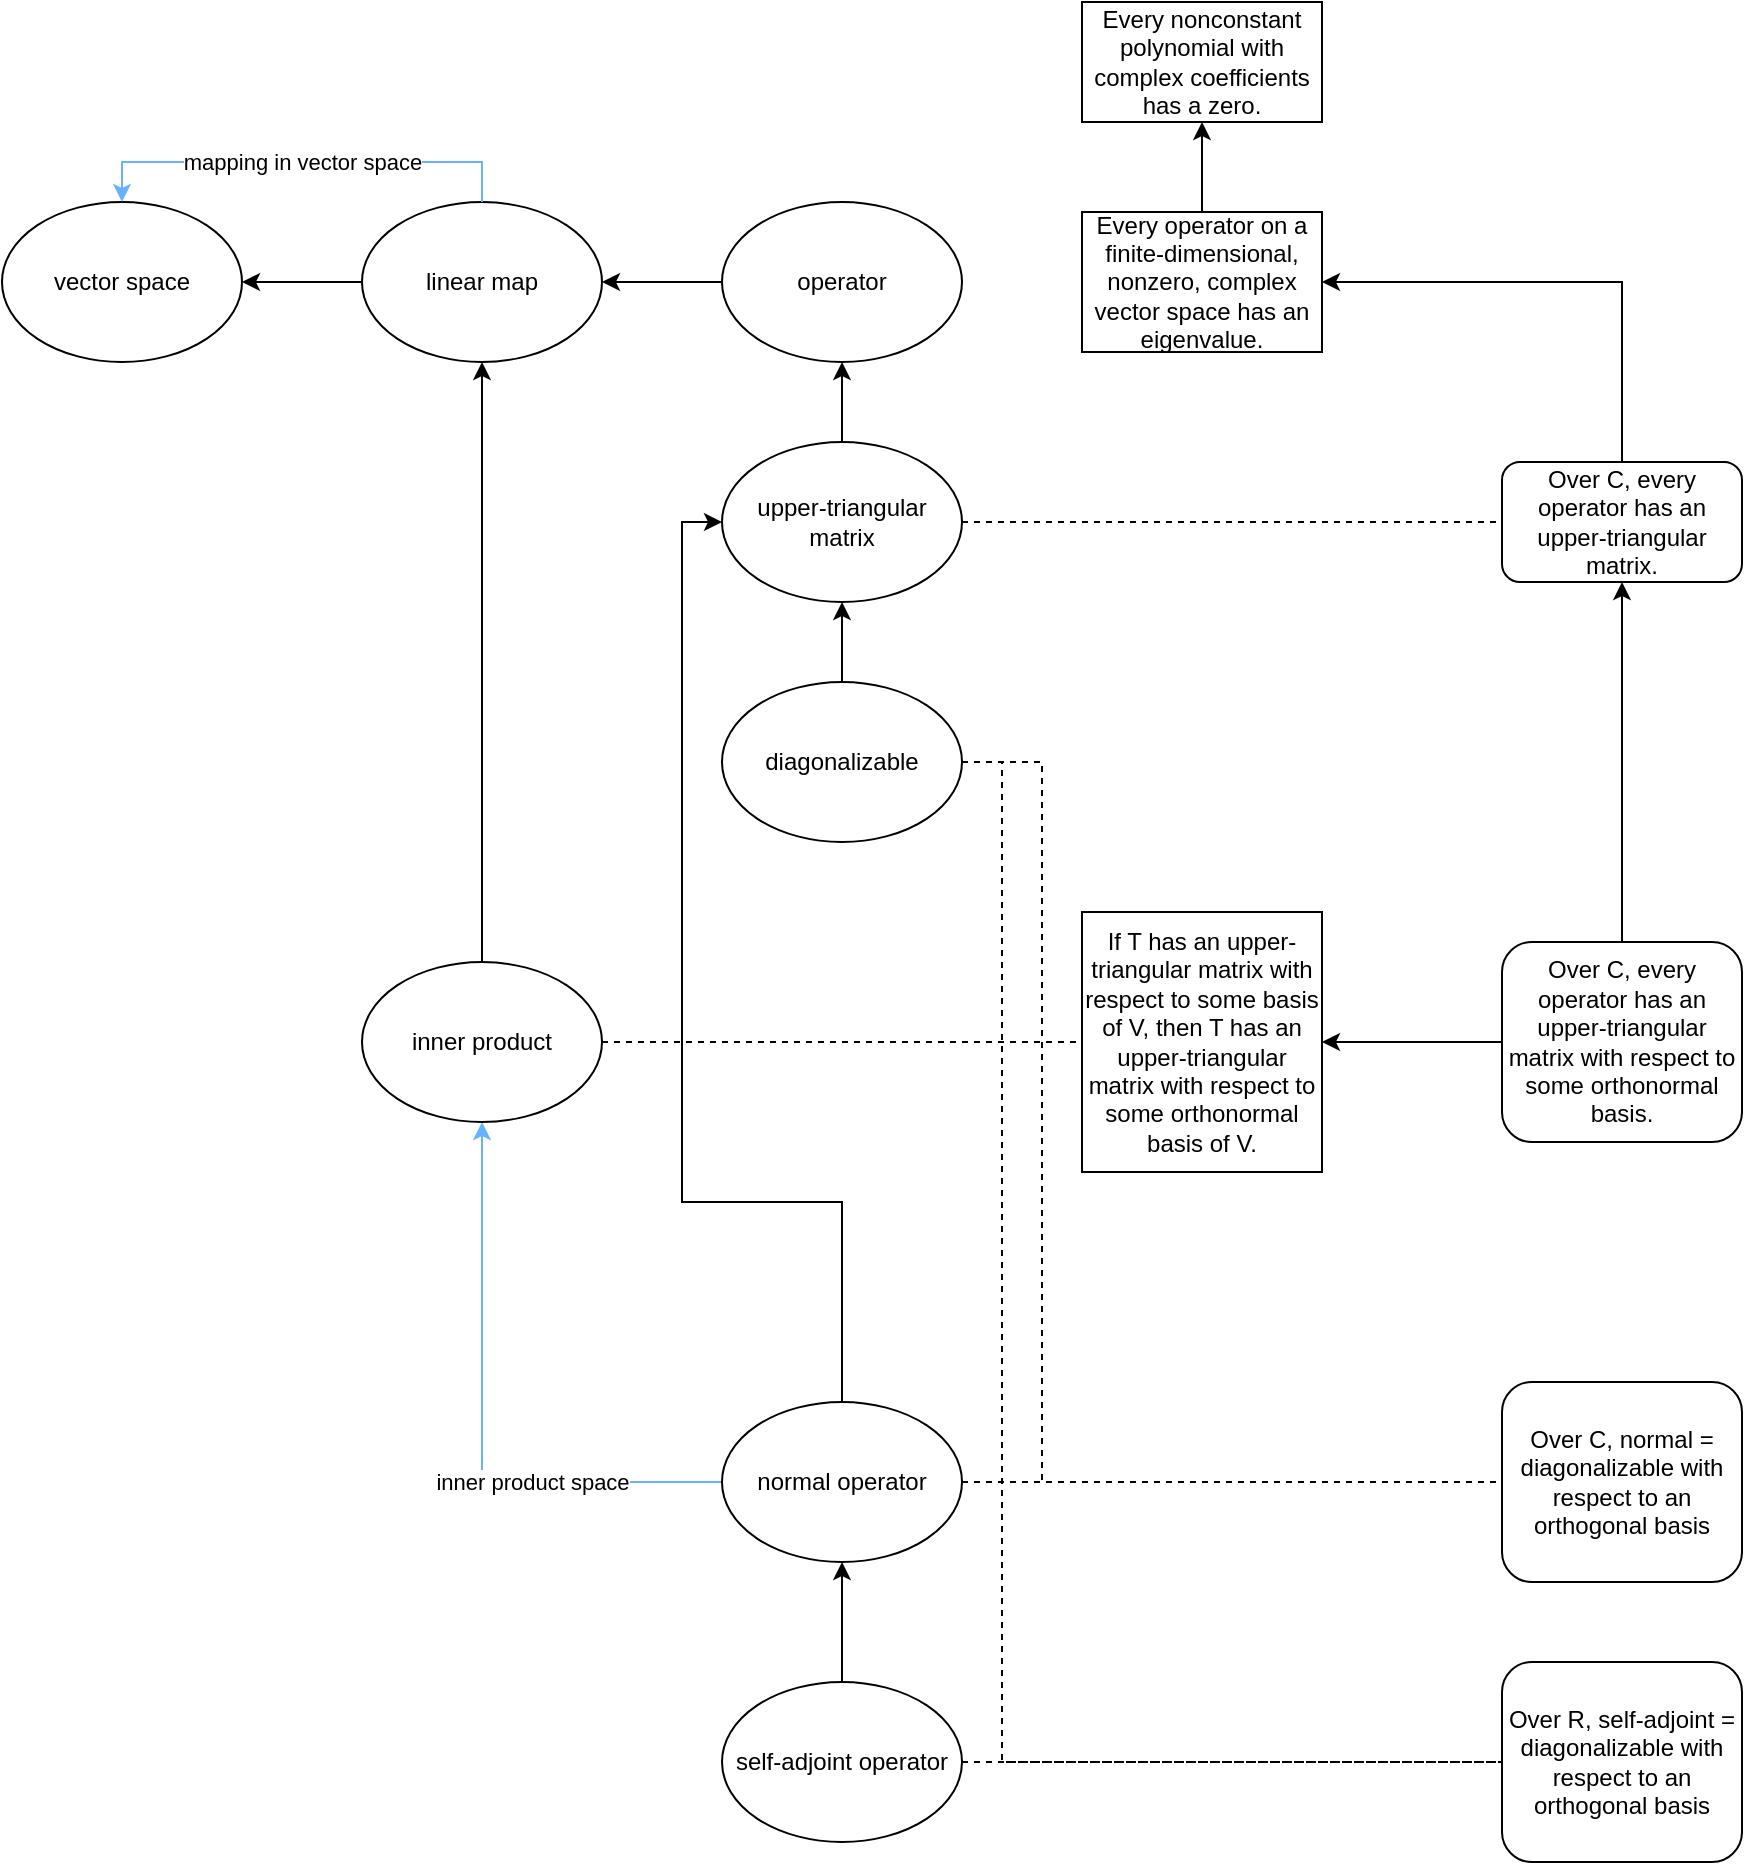 <mxfile version="16.6.3" type="github">
  <diagram id="R2lEEEUBdFMjLlhIrx00" name="Page-1">
    <mxGraphModel dx="1038" dy="571" grid="1" gridSize="10" guides="1" tooltips="1" connect="1" arrows="1" fold="1" page="1" pageScale="1" pageWidth="850" pageHeight="1100" math="0" shadow="0" extFonts="Permanent Marker^https://fonts.googleapis.com/css?family=Permanent+Marker">
      <root>
        <mxCell id="0" />
        <mxCell id="1" parent="0" />
        <mxCell id="TR_t00KWOiKgYVMql85I-5" style="edgeStyle=orthogonalEdgeStyle;rounded=0;orthogonalLoop=1;jettySize=auto;html=1;exitX=0;exitY=0.5;exitDx=0;exitDy=0;entryX=1;entryY=0.5;entryDx=0;entryDy=0;" edge="1" parent="1" source="TR_t00KWOiKgYVMql85I-4" target="TR_t00KWOiKgYVMql85I-1">
          <mxGeometry relative="1" as="geometry">
            <mxPoint x="310" y="200" as="targetPoint" />
          </mxGeometry>
        </mxCell>
        <mxCell id="TR_t00KWOiKgYVMql85I-1" value="linear map" style="ellipse;whiteSpace=wrap;html=1;" vertex="1" parent="1">
          <mxGeometry x="180" y="100" width="120" height="80" as="geometry" />
        </mxCell>
        <mxCell id="TR_t00KWOiKgYVMql85I-3" style="edgeStyle=orthogonalEdgeStyle;rounded=0;orthogonalLoop=1;jettySize=auto;html=1;exitX=0;exitY=0.5;exitDx=0;exitDy=0;entryX=1;entryY=0.5;entryDx=0;entryDy=0;" edge="1" parent="1" source="TR_t00KWOiKgYVMql85I-1" target="TR_t00KWOiKgYVMql85I-2">
          <mxGeometry relative="1" as="geometry">
            <mxPoint x="100" y="220" as="targetPoint" />
          </mxGeometry>
        </mxCell>
        <mxCell id="TR_t00KWOiKgYVMql85I-21" style="edgeStyle=orthogonalEdgeStyle;rounded=0;orthogonalLoop=1;jettySize=auto;html=1;entryX=0.5;entryY=1;entryDx=0;entryDy=0;" edge="1" parent="1" source="TR_t00KWOiKgYVMql85I-20" target="TR_t00KWOiKgYVMql85I-1">
          <mxGeometry relative="1" as="geometry">
            <mxPoint x="180" y="260" as="targetPoint" />
            <Array as="points" />
          </mxGeometry>
        </mxCell>
        <mxCell id="TR_t00KWOiKgYVMql85I-2" value="vector space" style="ellipse;whiteSpace=wrap;html=1;" vertex="1" parent="1">
          <mxGeometry y="100" width="120" height="80" as="geometry" />
        </mxCell>
        <mxCell id="TR_t00KWOiKgYVMql85I-17" style="edgeStyle=orthogonalEdgeStyle;rounded=0;orthogonalLoop=1;jettySize=auto;html=1;exitX=0.5;exitY=0;exitDx=0;exitDy=0;entryX=0.5;entryY=1;entryDx=0;entryDy=0;" edge="1" parent="1" source="TR_t00KWOiKgYVMql85I-6" target="TR_t00KWOiKgYVMql85I-4">
          <mxGeometry relative="1" as="geometry">
            <mxPoint x="470" y="190" as="targetPoint" />
          </mxGeometry>
        </mxCell>
        <mxCell id="TR_t00KWOiKgYVMql85I-4" value="operator" style="ellipse;whiteSpace=wrap;html=1;" vertex="1" parent="1">
          <mxGeometry x="360" y="100" width="120" height="80" as="geometry" />
        </mxCell>
        <mxCell id="TR_t00KWOiKgYVMql85I-24" style="edgeStyle=orthogonalEdgeStyle;rounded=0;orthogonalLoop=1;jettySize=auto;html=1;exitX=0.5;exitY=0;exitDx=0;exitDy=0;entryX=0.5;entryY=1;entryDx=0;entryDy=0;" edge="1" parent="1" source="TR_t00KWOiKgYVMql85I-18" target="TR_t00KWOiKgYVMql85I-6">
          <mxGeometry relative="1" as="geometry">
            <mxPoint x="510" y="320" as="targetPoint" />
          </mxGeometry>
        </mxCell>
        <mxCell id="TR_t00KWOiKgYVMql85I-6" value="upper-triangular matrix" style="ellipse;whiteSpace=wrap;html=1;" vertex="1" parent="1">
          <mxGeometry x="360" y="220" width="120" height="80" as="geometry" />
        </mxCell>
        <mxCell id="TR_t00KWOiKgYVMql85I-15" style="edgeStyle=orthogonalEdgeStyle;rounded=0;orthogonalLoop=1;jettySize=auto;html=1;exitX=0.5;exitY=0;exitDx=0;exitDy=0;entryX=0.5;entryY=1;entryDx=0;entryDy=0;" edge="1" parent="1" source="TR_t00KWOiKgYVMql85I-10" target="TR_t00KWOiKgYVMql85I-9">
          <mxGeometry relative="1" as="geometry">
            <mxPoint x="710" y="80" as="targetPoint" />
          </mxGeometry>
        </mxCell>
        <mxCell id="TR_t00KWOiKgYVMql85I-9" value="&lt;span&gt;Every nonconstant polynomial with complex coefficients has a zero.&lt;/span&gt;" style="rounded=0;whiteSpace=wrap;html=1;" vertex="1" parent="1">
          <mxGeometry x="540" width="120" height="60" as="geometry" />
        </mxCell>
        <mxCell id="TR_t00KWOiKgYVMql85I-12" style="edgeStyle=orthogonalEdgeStyle;rounded=0;orthogonalLoop=1;jettySize=auto;html=1;exitX=0.5;exitY=0;exitDx=0;exitDy=0;entryX=1;entryY=0.5;entryDx=0;entryDy=0;" edge="1" parent="1" source="TR_t00KWOiKgYVMql85I-13" target="TR_t00KWOiKgYVMql85I-10">
          <mxGeometry relative="1" as="geometry">
            <mxPoint x="690" y="110" as="targetPoint" />
          </mxGeometry>
        </mxCell>
        <mxCell id="TR_t00KWOiKgYVMql85I-10" value="&lt;span&gt;Every operator on a finite-dimensional, nonzero, complex vector space has an eigenvalue.&lt;/span&gt;" style="rounded=0;whiteSpace=wrap;html=1;" vertex="1" parent="1">
          <mxGeometry x="540" y="105" width="120" height="70" as="geometry" />
        </mxCell>
        <mxCell id="TR_t00KWOiKgYVMql85I-29" style="edgeStyle=orthogonalEdgeStyle;rounded=0;orthogonalLoop=1;jettySize=auto;html=1;exitX=0.5;exitY=0;exitDx=0;exitDy=0;entryX=0.5;entryY=1;entryDx=0;entryDy=0;" edge="1" parent="1" source="TR_t00KWOiKgYVMql85I-28" target="TR_t00KWOiKgYVMql85I-13">
          <mxGeometry relative="1" as="geometry">
            <mxPoint x="720" y="370" as="targetPoint" />
          </mxGeometry>
        </mxCell>
        <mxCell id="TR_t00KWOiKgYVMql85I-13" value="Over C, every operator has an upper-triangular matrix." style="rounded=1;whiteSpace=wrap;html=1;" vertex="1" parent="1">
          <mxGeometry x="750" y="230" width="120" height="60" as="geometry" />
        </mxCell>
        <mxCell id="TR_t00KWOiKgYVMql85I-18" value="diagonalizable" style="ellipse;whiteSpace=wrap;html=1;" vertex="1" parent="1">
          <mxGeometry x="360" y="340" width="120" height="80" as="geometry" />
        </mxCell>
        <mxCell id="TR_t00KWOiKgYVMql85I-53" style="edgeStyle=orthogonalEdgeStyle;rounded=0;orthogonalLoop=1;jettySize=auto;html=1;exitX=0;exitY=0.5;exitDx=0;exitDy=0;shadow=0;strokeColor=#66B2FF;fillColor=#97D077;entryX=0.5;entryY=1;entryDx=0;entryDy=0;" edge="1" parent="1" source="TR_t00KWOiKgYVMql85I-32" target="TR_t00KWOiKgYVMql85I-20">
          <mxGeometry relative="1" as="geometry">
            <mxPoint x="200" y="590" as="targetPoint" />
          </mxGeometry>
        </mxCell>
        <mxCell id="TR_t00KWOiKgYVMql85I-54" value="inner product space" style="edgeLabel;html=1;align=center;verticalAlign=middle;resizable=0;points=[];" vertex="1" connectable="0" parent="TR_t00KWOiKgYVMql85I-53">
          <mxGeometry x="-0.363" relative="1" as="geometry">
            <mxPoint as="offset" />
          </mxGeometry>
        </mxCell>
        <mxCell id="TR_t00KWOiKgYVMql85I-20" value="inner product" style="ellipse;whiteSpace=wrap;html=1;" vertex="1" parent="1">
          <mxGeometry x="180" y="480" width="120" height="80" as="geometry" />
        </mxCell>
        <mxCell id="TR_t00KWOiKgYVMql85I-30" style="edgeStyle=orthogonalEdgeStyle;rounded=0;orthogonalLoop=1;jettySize=auto;html=1;exitX=0;exitY=0.5;exitDx=0;exitDy=0;entryX=1;entryY=0.5;entryDx=0;entryDy=0;" edge="1" parent="1" source="TR_t00KWOiKgYVMql85I-28" target="TR_t00KWOiKgYVMql85I-31">
          <mxGeometry relative="1" as="geometry">
            <mxPoint x="660" y="520" as="sourcePoint" />
            <mxPoint x="710" y="590" as="targetPoint" />
          </mxGeometry>
        </mxCell>
        <mxCell id="TR_t00KWOiKgYVMql85I-28" value="Over C, every operator has an upper-triangular matrix with respect to some orthonormal basis." style="rounded=1;whiteSpace=wrap;html=1;" vertex="1" parent="1">
          <mxGeometry x="750" y="470" width="120" height="100" as="geometry" />
        </mxCell>
        <mxCell id="TR_t00KWOiKgYVMql85I-31" value="&lt;span&gt;If T has an upper-triangular matrix with respect to some basis of V, then T has an upper-triangular matrix with respect to some orthonormal basis of V.&lt;/span&gt;" style="rounded=0;whiteSpace=wrap;html=1;" vertex="1" parent="1">
          <mxGeometry x="540" y="455" width="120" height="130" as="geometry" />
        </mxCell>
        <mxCell id="TR_t00KWOiKgYVMql85I-57" style="edgeStyle=orthogonalEdgeStyle;rounded=0;orthogonalLoop=1;jettySize=auto;html=1;exitX=0.5;exitY=0;exitDx=0;exitDy=0;shadow=0;strokeColor=#000000;fillColor=#97D077;entryX=0.5;entryY=1;entryDx=0;entryDy=0;" edge="1" parent="1" source="TR_t00KWOiKgYVMql85I-56" target="TR_t00KWOiKgYVMql85I-32">
          <mxGeometry relative="1" as="geometry">
            <mxPoint x="470" y="810" as="targetPoint" />
          </mxGeometry>
        </mxCell>
        <mxCell id="TR_t00KWOiKgYVMql85I-75" style="edgeStyle=orthogonalEdgeStyle;rounded=0;orthogonalLoop=1;jettySize=auto;html=1;exitX=0.5;exitY=0;exitDx=0;exitDy=0;entryX=0;entryY=0.5;entryDx=0;entryDy=0;shadow=0;strokeColor=#000000;fillColor=#007FFF;" edge="1" parent="1" source="TR_t00KWOiKgYVMql85I-32" target="TR_t00KWOiKgYVMql85I-6">
          <mxGeometry relative="1" as="geometry">
            <Array as="points">
              <mxPoint x="420" y="600" />
              <mxPoint x="340" y="600" />
              <mxPoint x="340" y="260" />
            </Array>
          </mxGeometry>
        </mxCell>
        <mxCell id="TR_t00KWOiKgYVMql85I-32" value="normal operator" style="ellipse;whiteSpace=wrap;html=1;" vertex="1" parent="1">
          <mxGeometry x="360" y="700" width="120" height="80" as="geometry" />
        </mxCell>
        <mxCell id="TR_t00KWOiKgYVMql85I-56" value="self-adjoint operator" style="ellipse;whiteSpace=wrap;html=1;" vertex="1" parent="1">
          <mxGeometry x="360" y="840" width="120" height="80" as="geometry" />
        </mxCell>
        <mxCell id="TR_t00KWOiKgYVMql85I-58" value="Over C, normal = diagonalizable with respect to an orthogonal basis" style="rounded=1;whiteSpace=wrap;html=1;" vertex="1" parent="1">
          <mxGeometry x="750" y="690" width="120" height="100" as="geometry" />
        </mxCell>
        <mxCell id="TR_t00KWOiKgYVMql85I-63" value="Over R, self-adjoint = diagonalizable with respect to an orthogonal basis" style="rounded=1;whiteSpace=wrap;html=1;" vertex="1" parent="1">
          <mxGeometry x="750" y="830" width="120" height="100" as="geometry" />
        </mxCell>
        <mxCell id="TR_t00KWOiKgYVMql85I-69" style="edgeStyle=orthogonalEdgeStyle;rounded=0;orthogonalLoop=1;jettySize=auto;html=1;exitX=0.5;exitY=0;exitDx=0;exitDy=0;entryX=0.5;entryY=0;entryDx=0;entryDy=0;shadow=0;strokeColor=#66B2FF;fillColor=#97D077;" edge="1" parent="1" source="TR_t00KWOiKgYVMql85I-1" target="TR_t00KWOiKgYVMql85I-2">
          <mxGeometry relative="1" as="geometry">
            <mxPoint x="250" y="570" as="sourcePoint" />
            <mxPoint x="370" y="750" as="targetPoint" />
          </mxGeometry>
        </mxCell>
        <mxCell id="TR_t00KWOiKgYVMql85I-70" value="mapping in vector space" style="edgeLabel;html=1;align=center;verticalAlign=middle;resizable=0;points=[];" vertex="1" connectable="0" parent="TR_t00KWOiKgYVMql85I-69">
          <mxGeometry x="-0.363" relative="1" as="geometry">
            <mxPoint x="-40" as="offset" />
          </mxGeometry>
        </mxCell>
        <mxCell id="TR_t00KWOiKgYVMql85I-71" value="" style="endArrow=none;dashed=1;html=1;rounded=0;shadow=0;strokeColor=#000000;fillColor=#007FFF;entryX=0;entryY=0.5;entryDx=0;entryDy=0;exitX=1;exitY=0.5;exitDx=0;exitDy=0;" edge="1" parent="1" source="TR_t00KWOiKgYVMql85I-6" target="TR_t00KWOiKgYVMql85I-13">
          <mxGeometry width="50" height="50" relative="1" as="geometry">
            <mxPoint x="380" y="460" as="sourcePoint" />
            <mxPoint x="430" y="410" as="targetPoint" />
          </mxGeometry>
        </mxCell>
        <mxCell id="TR_t00KWOiKgYVMql85I-72" value="" style="endArrow=none;dashed=1;html=1;rounded=0;shadow=0;strokeColor=#000000;fillColor=#007FFF;entryX=0;entryY=0.5;entryDx=0;entryDy=0;exitX=1;exitY=0.5;exitDx=0;exitDy=0;" edge="1" parent="1" source="TR_t00KWOiKgYVMql85I-20" target="TR_t00KWOiKgYVMql85I-31">
          <mxGeometry width="50" height="50" relative="1" as="geometry">
            <mxPoint x="490" y="270" as="sourcePoint" />
            <mxPoint x="760" y="270" as="targetPoint" />
          </mxGeometry>
        </mxCell>
        <mxCell id="TR_t00KWOiKgYVMql85I-76" value="" style="endArrow=none;dashed=1;html=1;rounded=0;shadow=0;strokeColor=#000000;fillColor=#007FFF;entryX=0;entryY=0.5;entryDx=0;entryDy=0;exitX=1;exitY=0.5;exitDx=0;exitDy=0;" edge="1" parent="1" source="TR_t00KWOiKgYVMql85I-32" target="TR_t00KWOiKgYVMql85I-58">
          <mxGeometry width="50" height="50" relative="1" as="geometry">
            <mxPoint x="310" y="530" as="sourcePoint" />
            <mxPoint x="550" y="530" as="targetPoint" />
          </mxGeometry>
        </mxCell>
        <mxCell id="TR_t00KWOiKgYVMql85I-77" value="" style="endArrow=none;dashed=1;html=1;rounded=0;shadow=0;strokeColor=#000000;fillColor=#007FFF;entryX=0;entryY=0.5;entryDx=0;entryDy=0;exitX=1;exitY=0.5;exitDx=0;exitDy=0;" edge="1" parent="1" source="TR_t00KWOiKgYVMql85I-56" target="TR_t00KWOiKgYVMql85I-63">
          <mxGeometry width="50" height="50" relative="1" as="geometry">
            <mxPoint x="490" y="750" as="sourcePoint" />
            <mxPoint x="760" y="750" as="targetPoint" />
          </mxGeometry>
        </mxCell>
        <mxCell id="TR_t00KWOiKgYVMql85I-78" value="" style="endArrow=none;dashed=1;html=1;rounded=0;shadow=0;strokeColor=#000000;fillColor=#007FFF;entryX=0;entryY=0.5;entryDx=0;entryDy=0;exitX=1;exitY=0.5;exitDx=0;exitDy=0;edgeStyle=orthogonalEdgeStyle;elbow=vertical;" edge="1" parent="1" source="TR_t00KWOiKgYVMql85I-18" target="TR_t00KWOiKgYVMql85I-58">
          <mxGeometry width="50" height="50" relative="1" as="geometry">
            <mxPoint x="490" y="750" as="sourcePoint" />
            <mxPoint x="760" y="750" as="targetPoint" />
            <Array as="points">
              <mxPoint x="520" y="380" />
              <mxPoint x="520" y="740" />
            </Array>
          </mxGeometry>
        </mxCell>
        <mxCell id="TR_t00KWOiKgYVMql85I-80" value="" style="endArrow=none;dashed=1;html=1;rounded=0;shadow=0;strokeColor=#000000;fillColor=#007FFF;entryX=0;entryY=0.5;entryDx=0;entryDy=0;exitX=1;exitY=0.5;exitDx=0;exitDy=0;edgeStyle=orthogonalEdgeStyle;elbow=vertical;" edge="1" parent="1" source="TR_t00KWOiKgYVMql85I-18" target="TR_t00KWOiKgYVMql85I-63">
          <mxGeometry width="50" height="50" relative="1" as="geometry">
            <mxPoint x="490" y="390" as="sourcePoint" />
            <mxPoint x="760" y="750" as="targetPoint" />
            <Array as="points">
              <mxPoint x="500" y="380" />
              <mxPoint x="500" y="880" />
            </Array>
          </mxGeometry>
        </mxCell>
      </root>
    </mxGraphModel>
  </diagram>
</mxfile>
